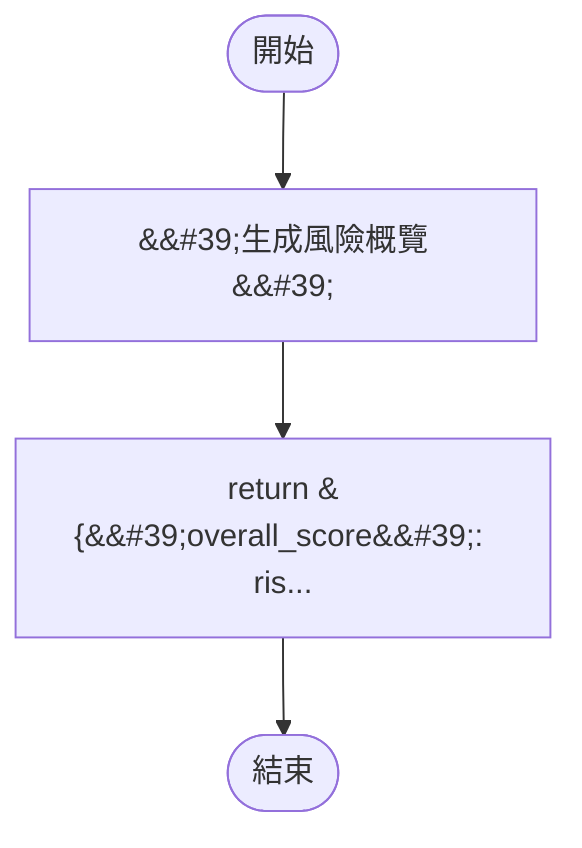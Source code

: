 flowchart TB
    n1([開始])
    n2([結束])
    n3[&amp;&#35;39;生成風險概覽&amp;&#35;39;]
    n4[return &#123;&amp;&#35;39;overall_score&amp;&#35;39;: ris...]
    n1 --> n3
    n3 --> n4
    n4 --> n2